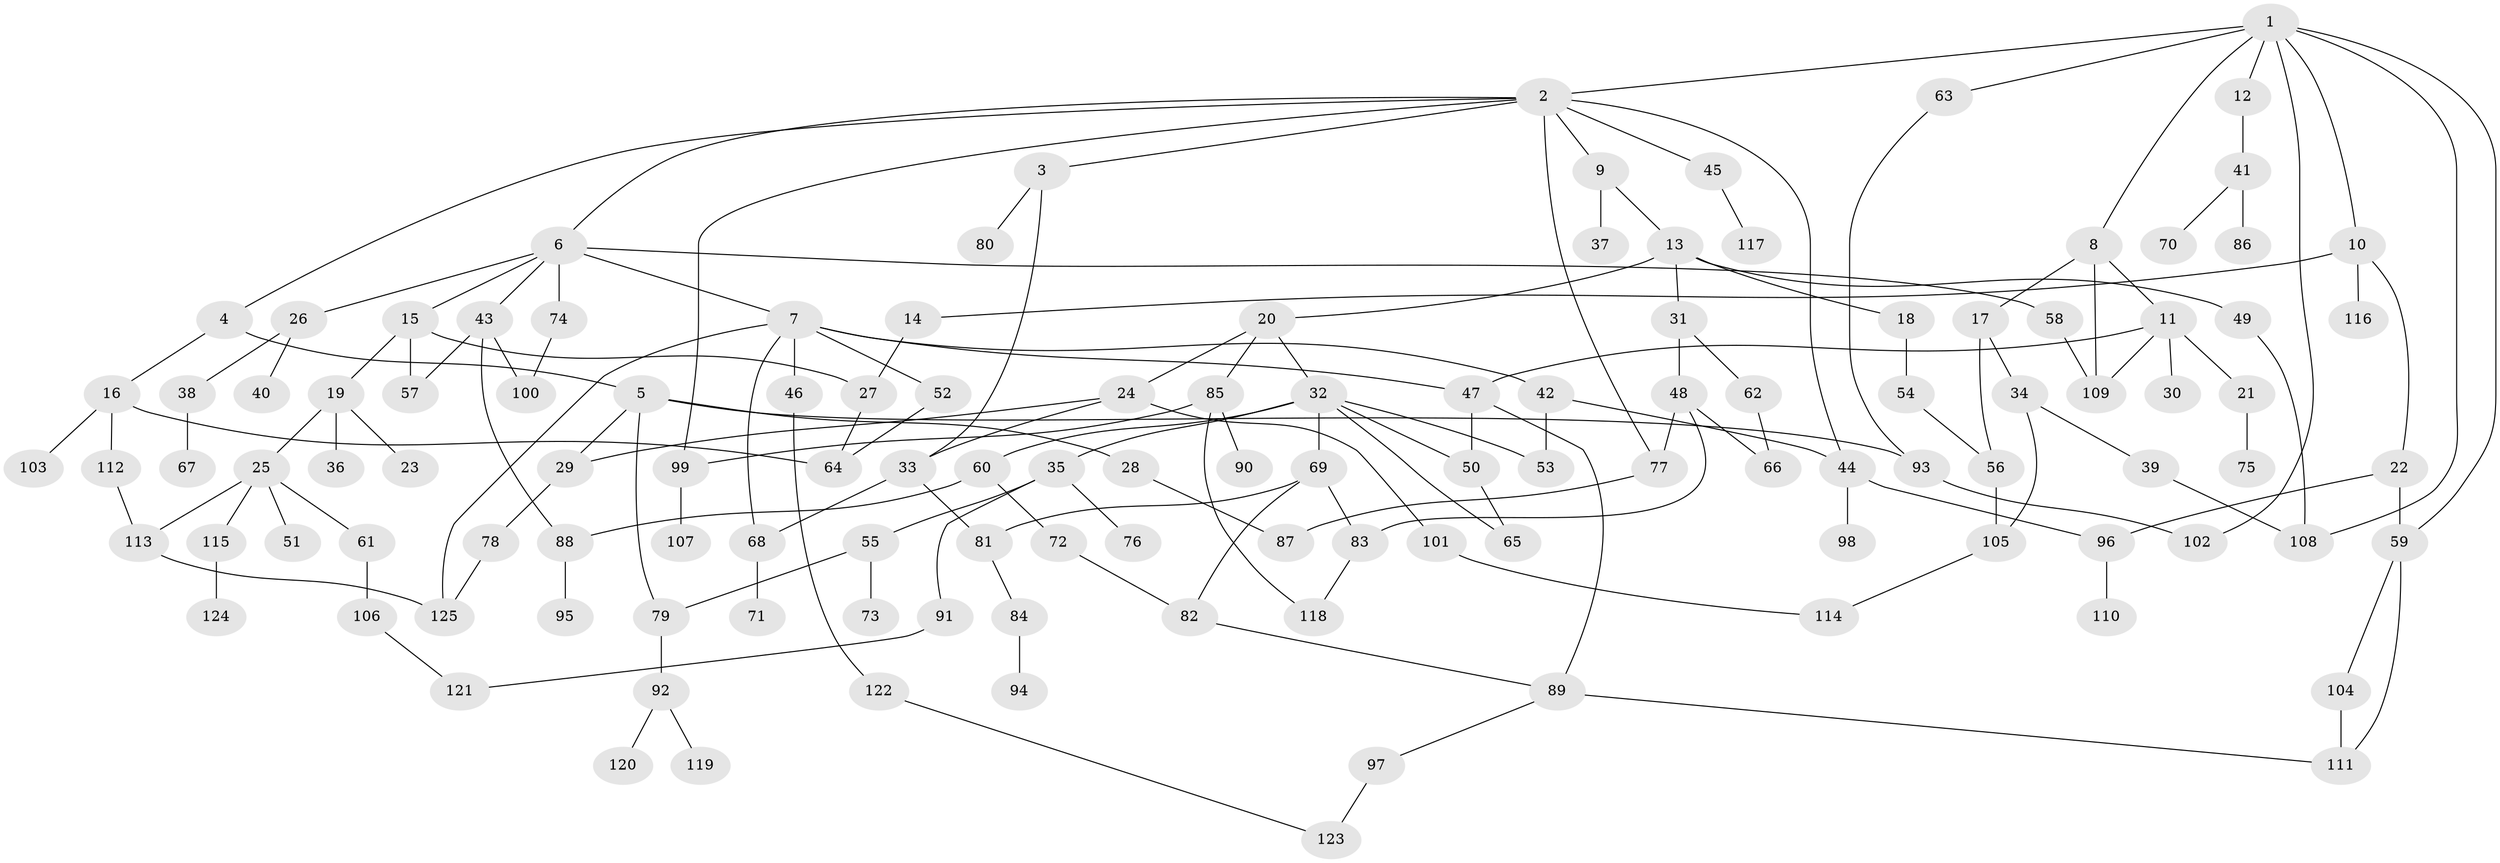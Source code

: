 // coarse degree distribution, {8: 0.02631578947368421, 9: 0.013157894736842105, 2: 0.35526315789473684, 3: 0.23684210526315788, 5: 0.039473684210526314, 6: 0.02631578947368421, 4: 0.17105263157894737, 1: 0.13157894736842105}
// Generated by graph-tools (version 1.1) at 2025/48/03/04/25 22:48:48]
// undirected, 125 vertices, 166 edges
graph export_dot {
  node [color=gray90,style=filled];
  1;
  2;
  3;
  4;
  5;
  6;
  7;
  8;
  9;
  10;
  11;
  12;
  13;
  14;
  15;
  16;
  17;
  18;
  19;
  20;
  21;
  22;
  23;
  24;
  25;
  26;
  27;
  28;
  29;
  30;
  31;
  32;
  33;
  34;
  35;
  36;
  37;
  38;
  39;
  40;
  41;
  42;
  43;
  44;
  45;
  46;
  47;
  48;
  49;
  50;
  51;
  52;
  53;
  54;
  55;
  56;
  57;
  58;
  59;
  60;
  61;
  62;
  63;
  64;
  65;
  66;
  67;
  68;
  69;
  70;
  71;
  72;
  73;
  74;
  75;
  76;
  77;
  78;
  79;
  80;
  81;
  82;
  83;
  84;
  85;
  86;
  87;
  88;
  89;
  90;
  91;
  92;
  93;
  94;
  95;
  96;
  97;
  98;
  99;
  100;
  101;
  102;
  103;
  104;
  105;
  106;
  107;
  108;
  109;
  110;
  111;
  112;
  113;
  114;
  115;
  116;
  117;
  118;
  119;
  120;
  121;
  122;
  123;
  124;
  125;
  1 -- 2;
  1 -- 8;
  1 -- 10;
  1 -- 12;
  1 -- 63;
  1 -- 102;
  1 -- 108;
  1 -- 59;
  2 -- 3;
  2 -- 4;
  2 -- 6;
  2 -- 9;
  2 -- 44;
  2 -- 45;
  2 -- 99;
  2 -- 77;
  3 -- 33;
  3 -- 80;
  4 -- 5;
  4 -- 16;
  5 -- 28;
  5 -- 79;
  5 -- 93;
  5 -- 29;
  6 -- 7;
  6 -- 15;
  6 -- 26;
  6 -- 43;
  6 -- 58;
  6 -- 74;
  7 -- 42;
  7 -- 46;
  7 -- 52;
  7 -- 125;
  7 -- 68;
  7 -- 47;
  8 -- 11;
  8 -- 17;
  8 -- 109;
  9 -- 13;
  9 -- 37;
  10 -- 14;
  10 -- 22;
  10 -- 116;
  11 -- 21;
  11 -- 30;
  11 -- 47;
  11 -- 109;
  12 -- 41;
  13 -- 18;
  13 -- 20;
  13 -- 31;
  13 -- 49;
  14 -- 27;
  15 -- 19;
  15 -- 27;
  15 -- 57;
  16 -- 64;
  16 -- 103;
  16 -- 112;
  17 -- 34;
  17 -- 56;
  18 -- 54;
  19 -- 23;
  19 -- 25;
  19 -- 36;
  20 -- 24;
  20 -- 32;
  20 -- 85;
  21 -- 75;
  22 -- 59;
  22 -- 96;
  24 -- 29;
  24 -- 101;
  24 -- 33;
  25 -- 51;
  25 -- 61;
  25 -- 115;
  25 -- 113;
  26 -- 38;
  26 -- 40;
  27 -- 64;
  28 -- 87;
  29 -- 78;
  31 -- 48;
  31 -- 62;
  32 -- 35;
  32 -- 50;
  32 -- 53;
  32 -- 60;
  32 -- 69;
  32 -- 65;
  33 -- 68;
  33 -- 81;
  34 -- 39;
  34 -- 105;
  35 -- 55;
  35 -- 76;
  35 -- 91;
  38 -- 67;
  39 -- 108;
  41 -- 70;
  41 -- 86;
  42 -- 44;
  42 -- 53;
  43 -- 57;
  43 -- 88;
  43 -- 100;
  44 -- 96;
  44 -- 98;
  45 -- 117;
  46 -- 122;
  47 -- 50;
  47 -- 89;
  48 -- 66;
  48 -- 77;
  48 -- 83;
  49 -- 108;
  50 -- 65;
  52 -- 64;
  54 -- 56;
  55 -- 73;
  55 -- 79;
  56 -- 105;
  58 -- 109;
  59 -- 104;
  59 -- 111;
  60 -- 72;
  60 -- 88;
  61 -- 106;
  62 -- 66;
  63 -- 93;
  68 -- 71;
  69 -- 81;
  69 -- 82;
  69 -- 83;
  72 -- 82;
  74 -- 100;
  77 -- 87;
  78 -- 125;
  79 -- 92;
  81 -- 84;
  82 -- 89;
  83 -- 118;
  84 -- 94;
  85 -- 90;
  85 -- 118;
  85 -- 99;
  88 -- 95;
  89 -- 97;
  89 -- 111;
  91 -- 121;
  92 -- 119;
  92 -- 120;
  93 -- 102;
  96 -- 110;
  97 -- 123;
  99 -- 107;
  101 -- 114;
  104 -- 111;
  105 -- 114;
  106 -- 121;
  112 -- 113;
  113 -- 125;
  115 -- 124;
  122 -- 123;
}
